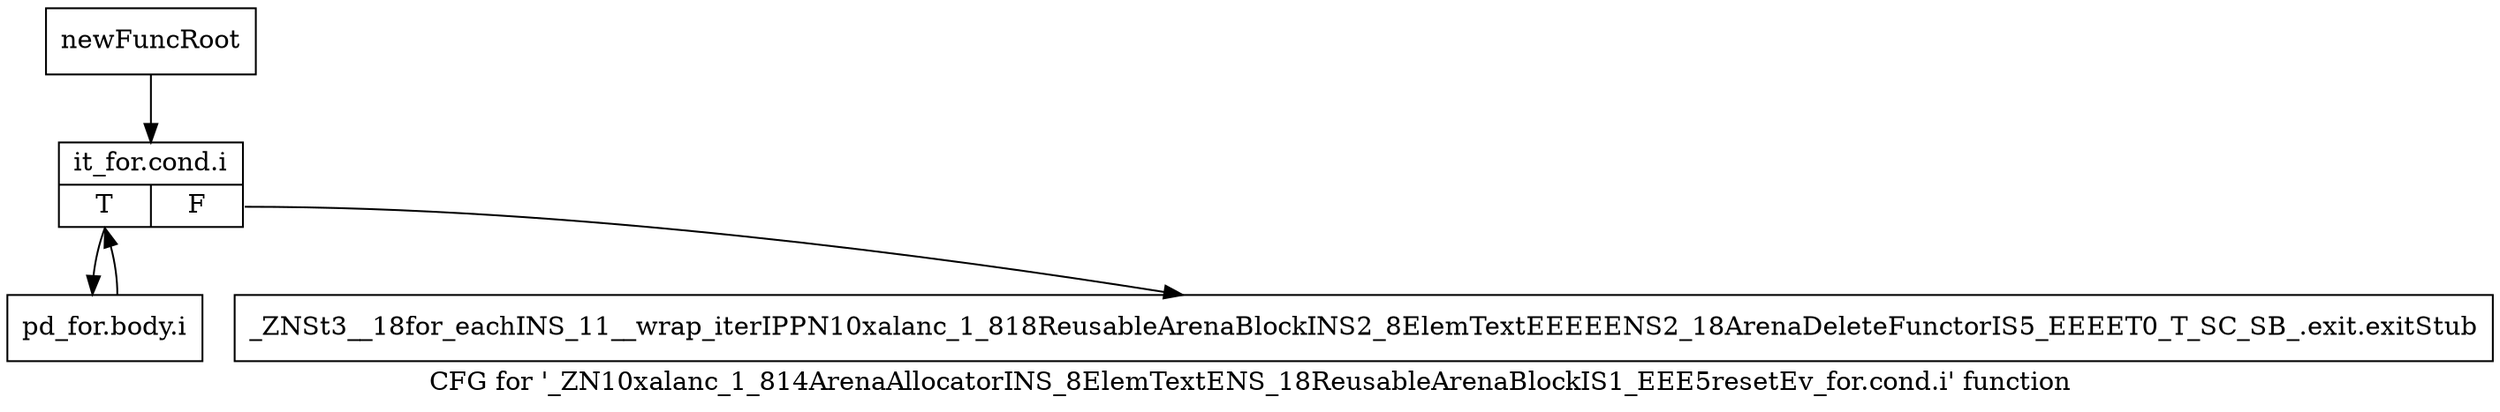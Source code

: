 digraph "CFG for '_ZN10xalanc_1_814ArenaAllocatorINS_8ElemTextENS_18ReusableArenaBlockIS1_EEE5resetEv_for.cond.i' function" {
	label="CFG for '_ZN10xalanc_1_814ArenaAllocatorINS_8ElemTextENS_18ReusableArenaBlockIS1_EEE5resetEv_for.cond.i' function";

	Node0x83cce50 [shape=record,label="{newFuncRoot}"];
	Node0x83cce50 -> Node0x83ccef0;
	Node0x83ccea0 [shape=record,label="{_ZNSt3__18for_eachINS_11__wrap_iterIPPN10xalanc_1_818ReusableArenaBlockINS2_8ElemTextEEEEENS2_18ArenaDeleteFunctorIS5_EEEET0_T_SC_SB_.exit.exitStub}"];
	Node0x83ccef0 [shape=record,label="{it_for.cond.i|{<s0>T|<s1>F}}"];
	Node0x83ccef0:s0 -> Node0x83ccf40;
	Node0x83ccef0:s1 -> Node0x83ccea0;
	Node0x83ccf40 [shape=record,label="{pd_for.body.i}"];
	Node0x83ccf40 -> Node0x83ccef0;
}
